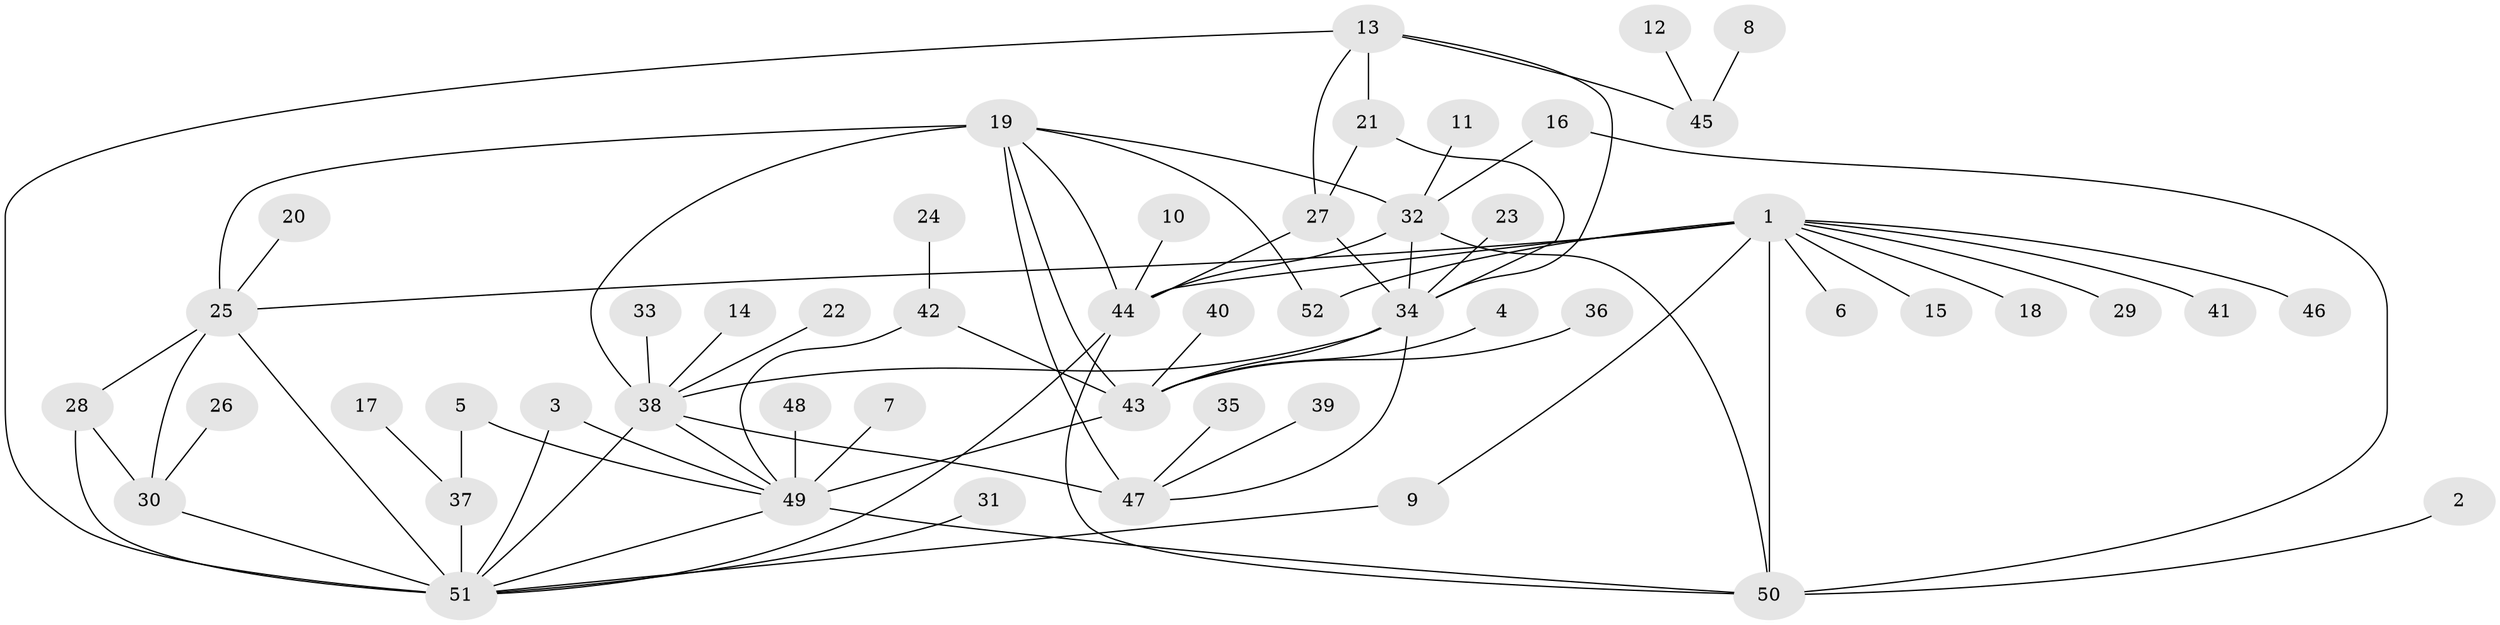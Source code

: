 // original degree distribution, {9: 0.0297029702970297, 7: 0.0297029702970297, 5: 0.07920792079207921, 10: 0.0297029702970297, 8: 0.0297029702970297, 14: 0.009900990099009901, 6: 0.0594059405940594, 13: 0.009900990099009901, 1: 0.504950495049505, 2: 0.19801980198019803, 3: 0.019801980198019802}
// Generated by graph-tools (version 1.1) at 2025/26/03/09/25 03:26:40]
// undirected, 52 vertices, 78 edges
graph export_dot {
graph [start="1"]
  node [color=gray90,style=filled];
  1;
  2;
  3;
  4;
  5;
  6;
  7;
  8;
  9;
  10;
  11;
  12;
  13;
  14;
  15;
  16;
  17;
  18;
  19;
  20;
  21;
  22;
  23;
  24;
  25;
  26;
  27;
  28;
  29;
  30;
  31;
  32;
  33;
  34;
  35;
  36;
  37;
  38;
  39;
  40;
  41;
  42;
  43;
  44;
  45;
  46;
  47;
  48;
  49;
  50;
  51;
  52;
  1 -- 6 [weight=1.0];
  1 -- 9 [weight=1.0];
  1 -- 15 [weight=1.0];
  1 -- 18 [weight=1.0];
  1 -- 25 [weight=1.0];
  1 -- 29 [weight=1.0];
  1 -- 41 [weight=1.0];
  1 -- 44 [weight=3.0];
  1 -- 46 [weight=1.0];
  1 -- 50 [weight=3.0];
  1 -- 52 [weight=1.0];
  2 -- 50 [weight=1.0];
  3 -- 49 [weight=1.0];
  3 -- 51 [weight=1.0];
  4 -- 43 [weight=1.0];
  5 -- 37 [weight=1.0];
  5 -- 49 [weight=1.0];
  7 -- 49 [weight=1.0];
  8 -- 45 [weight=1.0];
  9 -- 51 [weight=1.0];
  10 -- 44 [weight=1.0];
  11 -- 32 [weight=1.0];
  12 -- 45 [weight=1.0];
  13 -- 21 [weight=2.0];
  13 -- 27 [weight=2.0];
  13 -- 34 [weight=2.0];
  13 -- 45 [weight=1.0];
  13 -- 51 [weight=1.0];
  14 -- 38 [weight=1.0];
  16 -- 32 [weight=1.0];
  16 -- 50 [weight=1.0];
  17 -- 37 [weight=1.0];
  19 -- 25 [weight=1.0];
  19 -- 32 [weight=1.0];
  19 -- 38 [weight=3.0];
  19 -- 43 [weight=1.0];
  19 -- 44 [weight=1.0];
  19 -- 47 [weight=3.0];
  19 -- 52 [weight=1.0];
  20 -- 25 [weight=1.0];
  21 -- 27 [weight=1.0];
  21 -- 34 [weight=1.0];
  22 -- 38 [weight=1.0];
  23 -- 34 [weight=1.0];
  24 -- 42 [weight=1.0];
  25 -- 28 [weight=2.0];
  25 -- 30 [weight=2.0];
  25 -- 51 [weight=2.0];
  26 -- 30 [weight=1.0];
  27 -- 34 [weight=1.0];
  27 -- 44 [weight=1.0];
  28 -- 30 [weight=1.0];
  28 -- 51 [weight=1.0];
  30 -- 51 [weight=1.0];
  31 -- 51 [weight=1.0];
  32 -- 34 [weight=1.0];
  32 -- 44 [weight=1.0];
  32 -- 50 [weight=2.0];
  33 -- 38 [weight=1.0];
  34 -- 38 [weight=2.0];
  34 -- 43 [weight=1.0];
  34 -- 47 [weight=1.0];
  35 -- 47 [weight=1.0];
  36 -- 43 [weight=1.0];
  37 -- 51 [weight=2.0];
  38 -- 47 [weight=1.0];
  38 -- 49 [weight=1.0];
  38 -- 51 [weight=1.0];
  39 -- 47 [weight=1.0];
  40 -- 43 [weight=1.0];
  42 -- 43 [weight=2.0];
  42 -- 49 [weight=2.0];
  43 -- 49 [weight=4.0];
  44 -- 50 [weight=1.0];
  44 -- 51 [weight=1.0];
  48 -- 49 [weight=1.0];
  49 -- 50 [weight=1.0];
  49 -- 51 [weight=1.0];
}
